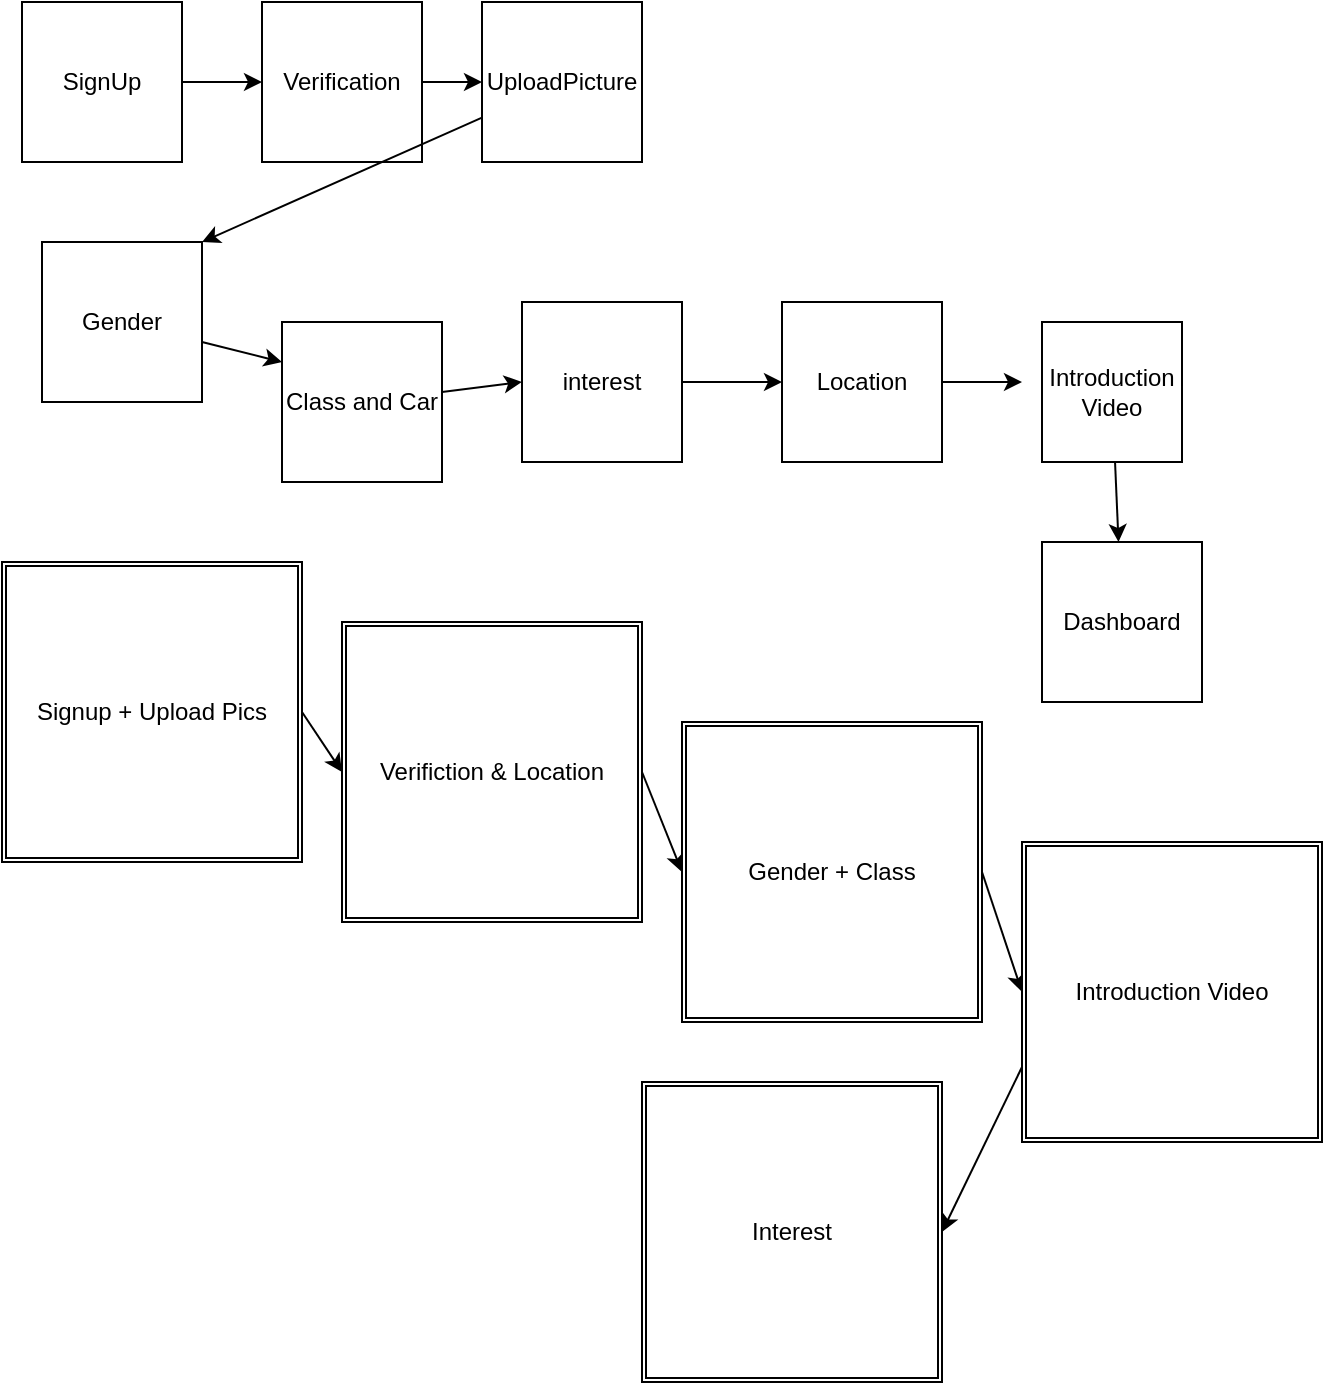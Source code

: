 <mxfile>
    <diagram id="p8AzTsGCVnQR4bWlM2C0" name="Page-1">
        <mxGraphModel dx="832" dy="485" grid="1" gridSize="10" guides="1" tooltips="1" connect="1" arrows="1" fold="1" page="1" pageScale="1" pageWidth="850" pageHeight="1100" math="0" shadow="0">
            <root>
                <mxCell id="0"/>
                <mxCell id="1" parent="0"/>
                <mxCell id="5" style="edgeStyle=none;html=1;entryX=0;entryY=0.5;entryDx=0;entryDy=0;" parent="1" source="2" target="4" edge="1">
                    <mxGeometry relative="1" as="geometry"/>
                </mxCell>
                <mxCell id="2" value="SignUp" style="whiteSpace=wrap;html=1;aspect=fixed;" parent="1" vertex="1">
                    <mxGeometry x="60" y="90" width="80" height="80" as="geometry"/>
                </mxCell>
                <mxCell id="7" style="edgeStyle=none;html=1;exitX=1;exitY=0.5;exitDx=0;exitDy=0;entryX=0;entryY=0.5;entryDx=0;entryDy=0;" parent="1" source="4" target="6" edge="1">
                    <mxGeometry relative="1" as="geometry"/>
                </mxCell>
                <mxCell id="4" value="Verification" style="whiteSpace=wrap;html=1;aspect=fixed;" parent="1" vertex="1">
                    <mxGeometry x="180" y="90" width="80" height="80" as="geometry"/>
                </mxCell>
                <mxCell id="9" style="edgeStyle=none;html=1;entryX=1;entryY=0;entryDx=0;entryDy=0;" parent="1" source="6" edge="1" target="18">
                    <mxGeometry relative="1" as="geometry">
                        <mxPoint x="220" y="210" as="targetPoint"/>
                    </mxGeometry>
                </mxCell>
                <mxCell id="6" value="UploadPicture" style="whiteSpace=wrap;html=1;aspect=fixed;" parent="1" vertex="1">
                    <mxGeometry x="290" y="90" width="80" height="80" as="geometry"/>
                </mxCell>
                <mxCell id="11" style="edgeStyle=none;html=1;entryX=0;entryY=0.5;entryDx=0;entryDy=0;" parent="1" source="8" target="10" edge="1">
                    <mxGeometry relative="1" as="geometry"/>
                </mxCell>
                <mxCell id="8" value="interest" style="whiteSpace=wrap;html=1;aspect=fixed;" parent="1" vertex="1">
                    <mxGeometry x="310" y="240" width="80" height="80" as="geometry"/>
                </mxCell>
                <mxCell id="13" style="edgeStyle=none;html=1;" parent="1" source="10" edge="1">
                    <mxGeometry relative="1" as="geometry">
                        <mxPoint x="560" y="280" as="targetPoint"/>
                    </mxGeometry>
                </mxCell>
                <mxCell id="10" value="Location" style="whiteSpace=wrap;html=1;aspect=fixed;" parent="1" vertex="1">
                    <mxGeometry x="440" y="240" width="80" height="80" as="geometry"/>
                </mxCell>
                <mxCell id="21" style="edgeStyle=none;html=1;" edge="1" parent="1" source="12" target="14">
                    <mxGeometry relative="1" as="geometry"/>
                </mxCell>
                <mxCell id="12" value="Introduction Video" style="whiteSpace=wrap;html=1;aspect=fixed;" parent="1" vertex="1">
                    <mxGeometry x="570" y="250" width="70" height="70" as="geometry"/>
                </mxCell>
                <mxCell id="14" value="Dashboard" style="whiteSpace=wrap;html=1;aspect=fixed;" parent="1" vertex="1">
                    <mxGeometry x="570" y="360" width="80" height="80" as="geometry"/>
                </mxCell>
                <mxCell id="17" style="edgeStyle=none;html=1;entryX=0;entryY=0.5;entryDx=0;entryDy=0;" parent="1" source="16" target="8" edge="1">
                    <mxGeometry relative="1" as="geometry"/>
                </mxCell>
                <mxCell id="16" value="Class and Car" style="whiteSpace=wrap;html=1;aspect=fixed;" parent="1" vertex="1">
                    <mxGeometry x="190" y="250" width="80" height="80" as="geometry"/>
                </mxCell>
                <mxCell id="19" style="edgeStyle=none;html=1;entryX=0;entryY=0.25;entryDx=0;entryDy=0;" parent="1" source="18" target="16" edge="1">
                    <mxGeometry relative="1" as="geometry"/>
                </mxCell>
                <mxCell id="18" value="Gender" style="whiteSpace=wrap;html=1;aspect=fixed;" parent="1" vertex="1">
                    <mxGeometry x="70" y="210" width="80" height="80" as="geometry"/>
                </mxCell>
                <mxCell id="25" style="edgeStyle=none;html=1;exitX=1;exitY=0.5;exitDx=0;exitDy=0;entryX=0;entryY=0.5;entryDx=0;entryDy=0;" edge="1" parent="1" source="23" target="24">
                    <mxGeometry relative="1" as="geometry"/>
                </mxCell>
                <mxCell id="23" value="Signup + Upload Pics" style="shape=ext;double=1;whiteSpace=wrap;html=1;aspect=fixed;" vertex="1" parent="1">
                    <mxGeometry x="50" y="370" width="150" height="150" as="geometry"/>
                </mxCell>
                <mxCell id="27" style="edgeStyle=none;html=1;exitX=1;exitY=0.5;exitDx=0;exitDy=0;entryX=0;entryY=0.5;entryDx=0;entryDy=0;" edge="1" parent="1" source="24" target="26">
                    <mxGeometry relative="1" as="geometry"/>
                </mxCell>
                <mxCell id="24" value="Verifiction &amp;amp; Location" style="shape=ext;double=1;whiteSpace=wrap;html=1;aspect=fixed;" vertex="1" parent="1">
                    <mxGeometry x="220" y="400" width="150" height="150" as="geometry"/>
                </mxCell>
                <mxCell id="30" style="edgeStyle=none;html=1;exitX=1;exitY=0.5;exitDx=0;exitDy=0;entryX=0;entryY=0.5;entryDx=0;entryDy=0;" edge="1" parent="1" source="26" target="28">
                    <mxGeometry relative="1" as="geometry"/>
                </mxCell>
                <mxCell id="26" value="Gender + Class" style="shape=ext;double=1;whiteSpace=wrap;html=1;aspect=fixed;" vertex="1" parent="1">
                    <mxGeometry x="390" y="450" width="150" height="150" as="geometry"/>
                </mxCell>
                <mxCell id="32" style="edgeStyle=none;html=1;exitX=0;exitY=0.75;exitDx=0;exitDy=0;entryX=1;entryY=0.5;entryDx=0;entryDy=0;" edge="1" parent="1" source="28" target="31">
                    <mxGeometry relative="1" as="geometry"/>
                </mxCell>
                <mxCell id="28" value="Introduction Video" style="shape=ext;double=1;whiteSpace=wrap;html=1;aspect=fixed;" vertex="1" parent="1">
                    <mxGeometry x="560" y="510" width="150" height="150" as="geometry"/>
                </mxCell>
                <mxCell id="31" value="Interest" style="shape=ext;double=1;whiteSpace=wrap;html=1;aspect=fixed;" vertex="1" parent="1">
                    <mxGeometry x="370" y="630" width="150" height="150" as="geometry"/>
                </mxCell>
            </root>
        </mxGraphModel>
    </diagram>
</mxfile>